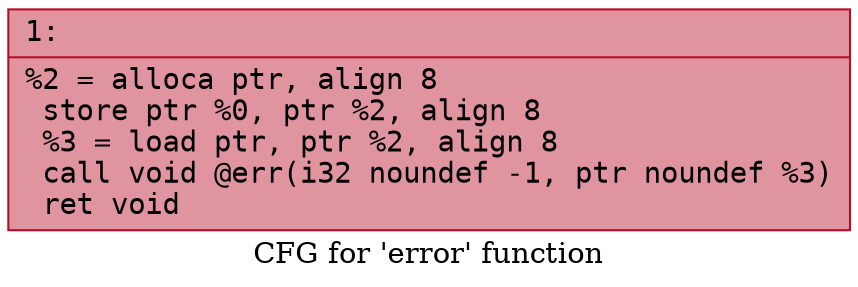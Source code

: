 digraph "CFG for 'error' function" {
	label="CFG for 'error' function";

	Node0x600001baa0d0 [shape=record,color="#b70d28ff", style=filled, fillcolor="#b70d2870" fontname="Courier",label="{1:\l|  %2 = alloca ptr, align 8\l  store ptr %0, ptr %2, align 8\l  %3 = load ptr, ptr %2, align 8\l  call void @err(i32 noundef -1, ptr noundef %3)\l  ret void\l}"];
}
